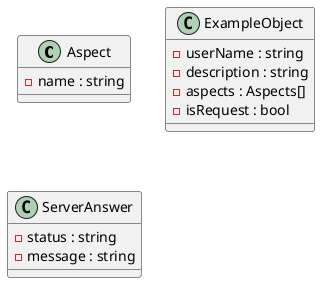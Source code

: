 @startuml

class Aspect {
    - name : string
}

class ExampleObject {
    - userName : string
    - description : string
    - aspects : Aspects[]
    - isRequest : bool
}

class ServerAnswer{
    - status : string
    - message : string
}

@enduml
